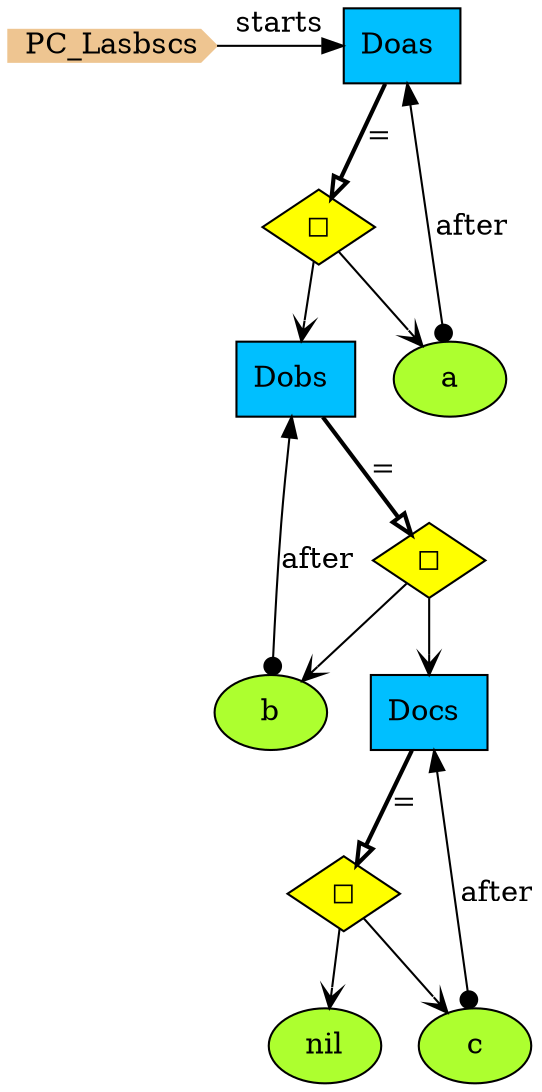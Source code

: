 digraph {
StartN_ [shape = cds,color=burlywood2,style=filled,height=.2,width=.2, label =PC_Lasbscs];
Doas [shape=box,fillcolor=deepskyblue,style = filled,label="Doas "];
b [shape=ellipse,fillcolor=greenyellow,style = filled,label="b"];
nil [shape=ellipse,fillcolor=greenyellow,style = filled,label="nil"];
OpDobs [shape=diamond,fillcolor=yellow,style = filled,label="◻︎"];
Dobs [shape=box,fillcolor=deepskyblue,style = filled,label="Dobs "];
Docs [shape=box,fillcolor=deepskyblue,style = filled,label="Docs "];
OpDocs [shape=diamond,fillcolor=yellow,style = filled,label="◻︎"];
OpDoas [shape=diamond,fillcolor=yellow,style = filled,label="◻︎"];
c [shape=ellipse,fillcolor=greenyellow,style = filled,label="c"];
a [shape=ellipse,fillcolor=greenyellow,style = filled,label="a"];

{rank=same;Doas,StartN_}

OpDocs->c[arrowhead="open"];
OpDobs->b[arrowhead="open"];
b->Dobs[arrowtail=dot,dir=both,label="after"];
OpDoas->Dobs[arrowhead="open"];
StartN_->Doas[label="starts"];
Doas->OpDoas[arrowhead="onormal",penwidth=2,label="="];
Dobs->OpDobs[arrowhead="onormal",penwidth=2,label="="];
Docs->OpDocs[arrowhead="onormal",penwidth=2,label="="];
OpDoas->a[arrowhead="open"];
a->Doas[arrowtail=dot,dir=both,label="after"];
c->Docs[arrowtail=dot,dir=both,label="after"];
OpDobs->Docs[arrowhead="open"];
OpDocs->nil[arrowhead="open"];
}